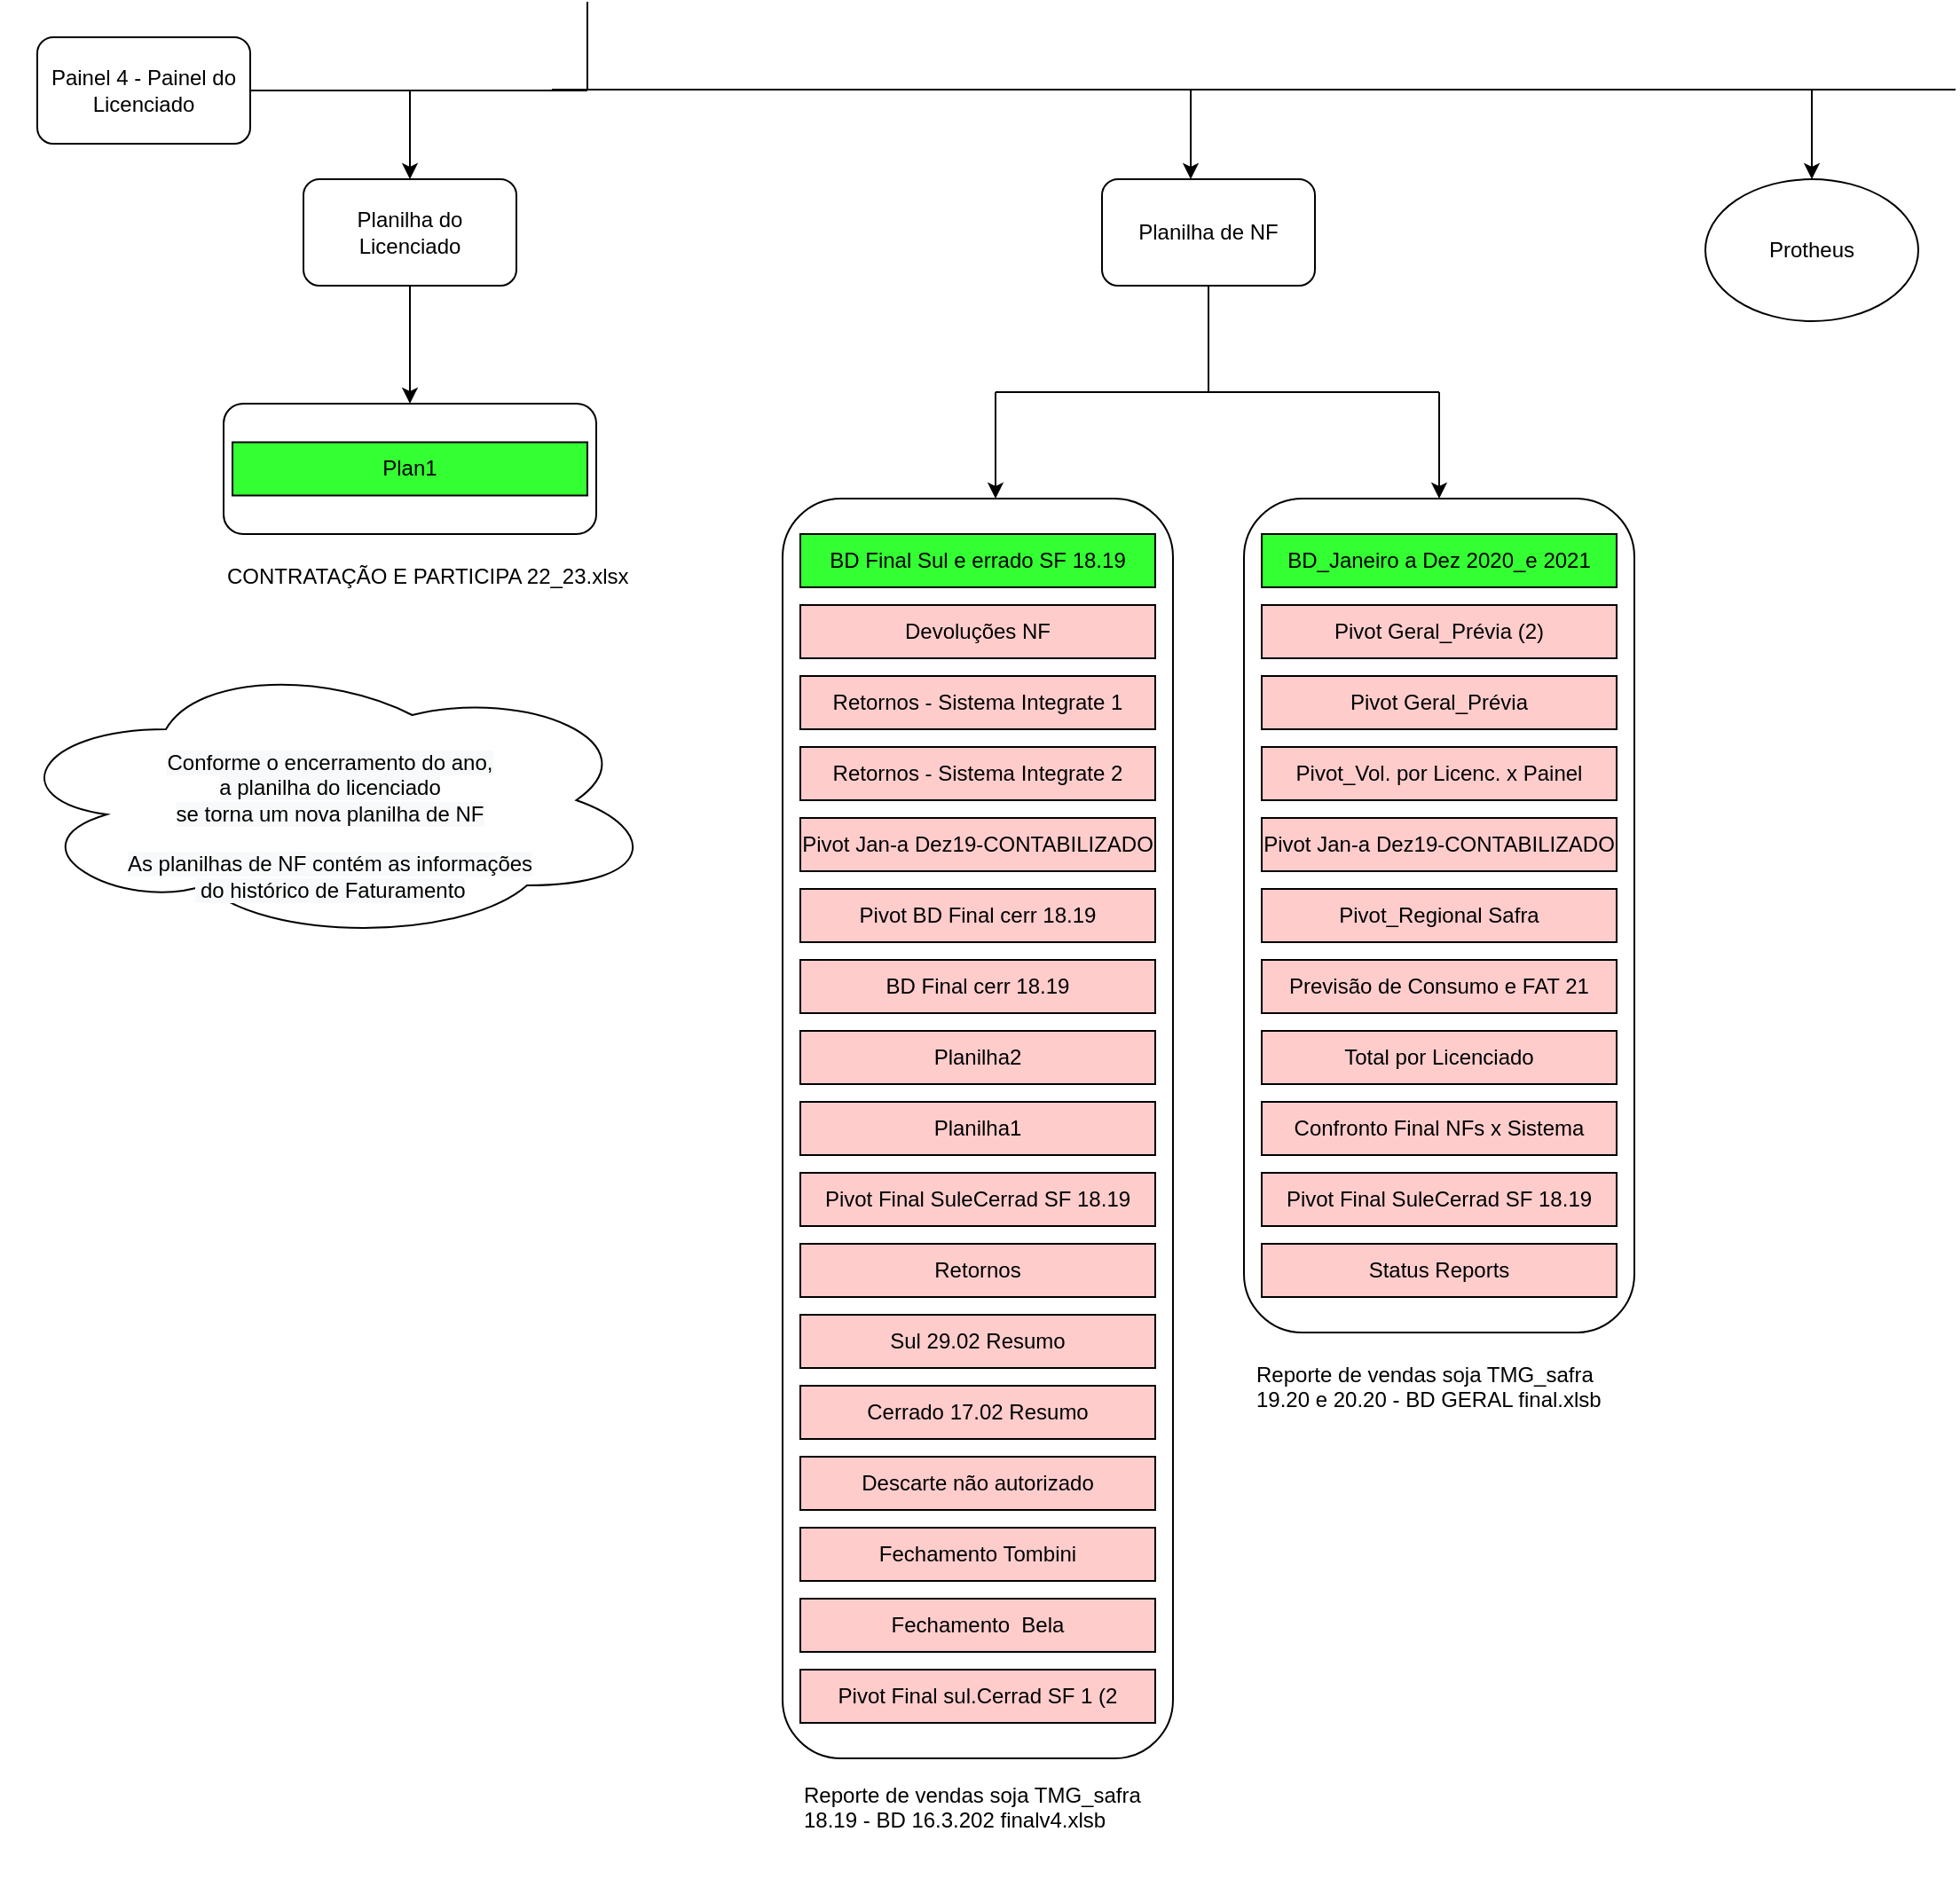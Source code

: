 <mxfile version="16.0.2" type="device"><diagram id="5aHJPvnvZ1uUNfHxcTXz" name="Página-1"><mxGraphModel dx="1108" dy="553" grid="1" gridSize="10" guides="1" tooltips="1" connect="1" arrows="1" fold="1" page="1" pageScale="1" pageWidth="1169" pageHeight="827" math="0" shadow="0"><root><mxCell id="0"/><mxCell id="1" parent="0"/><mxCell id="HKkvZw55DIy3Q7x_slKw-1" value="" style="rounded=1;whiteSpace=wrap;html=1;" parent="1" vertex="1"><mxGeometry x="450" y="290" width="220" height="710" as="geometry"/></mxCell><mxCell id="HKkvZw55DIy3Q7x_slKw-2" value="Reporte de vendas soja TMG_safra 18.19 - BD 16.3.202 finalv4.xlsb" style="text;whiteSpace=wrap;html=1;" parent="1" vertex="1"><mxGeometry x="460" y="1007" width="220" height="60" as="geometry"/></mxCell><mxCell id="HKkvZw55DIy3Q7x_slKw-3" value="BD Final Sul e errado SF 18.19" style="rounded=0;whiteSpace=wrap;html=1;fillColor=#33FF33;" parent="1" vertex="1"><mxGeometry x="460" y="310" width="200" height="30" as="geometry"/></mxCell><mxCell id="HKkvZw55DIy3Q7x_slKw-6" value="Devoluções NF" style="rounded=0;whiteSpace=wrap;html=1;fillColor=#FFCCCC;" parent="1" vertex="1"><mxGeometry x="460" y="350" width="200" height="30" as="geometry"/></mxCell><mxCell id="HKkvZw55DIy3Q7x_slKw-7" value="Pivot Jan-a Dez19-CONTABILIZADO" style="rounded=0;whiteSpace=wrap;html=1;fillColor=#FFCCCC;" parent="1" vertex="1"><mxGeometry x="460" y="470" width="200" height="30" as="geometry"/></mxCell><mxCell id="HKkvZw55DIy3Q7x_slKw-8" value="Pivot BD Final cerr 18.19" style="rounded=0;whiteSpace=wrap;html=1;fillColor=#FFCCCC;" parent="1" vertex="1"><mxGeometry x="460" y="510" width="200" height="30" as="geometry"/></mxCell><mxCell id="HKkvZw55DIy3Q7x_slKw-9" value="Retornos - Sistema Integrate 1" style="rounded=0;whiteSpace=wrap;html=1;fillColor=#FFCCCC;" parent="1" vertex="1"><mxGeometry x="460" y="390" width="200" height="30" as="geometry"/></mxCell><mxCell id="HKkvZw55DIy3Q7x_slKw-10" value="Retornos - Sistema Integrate 2" style="rounded=0;whiteSpace=wrap;html=1;fillColor=#FFCCCC;" parent="1" vertex="1"><mxGeometry x="460" y="430" width="200" height="30" as="geometry"/></mxCell><mxCell id="HKkvZw55DIy3Q7x_slKw-11" value="Planilha2" style="rounded=0;whiteSpace=wrap;html=1;fillColor=#FFCCCC;" parent="1" vertex="1"><mxGeometry x="460" y="590" width="200" height="30" as="geometry"/></mxCell><mxCell id="HKkvZw55DIy3Q7x_slKw-12" value="BD Final cerr 18.19" style="rounded=0;whiteSpace=wrap;html=1;fillColor=#FFCCCC;" parent="1" vertex="1"><mxGeometry x="460" y="550" width="200" height="30" as="geometry"/></mxCell><mxCell id="HKkvZw55DIy3Q7x_slKw-13" value="Planilha1" style="rounded=0;whiteSpace=wrap;html=1;fillColor=#FFCCCC;" parent="1" vertex="1"><mxGeometry x="460" y="630" width="200" height="30" as="geometry"/></mxCell><mxCell id="HKkvZw55DIy3Q7x_slKw-14" value="Pivot Final SuleCerrad SF 18.19" style="rounded=0;whiteSpace=wrap;html=1;fillColor=#FFCCCC;" parent="1" vertex="1"><mxGeometry x="460" y="670" width="200" height="30" as="geometry"/></mxCell><mxCell id="HKkvZw55DIy3Q7x_slKw-15" value="Retornos" style="rounded=0;whiteSpace=wrap;html=1;fillColor=#FFCCCC;" parent="1" vertex="1"><mxGeometry x="460" y="710" width="200" height="30" as="geometry"/></mxCell><mxCell id="HKkvZw55DIy3Q7x_slKw-16" value="Sul 29.02 Resumo" style="rounded=0;whiteSpace=wrap;html=1;fillColor=#FFCCCC;" parent="1" vertex="1"><mxGeometry x="460" y="750" width="200" height="30" as="geometry"/></mxCell><mxCell id="HKkvZw55DIy3Q7x_slKw-19" value="Pivot Final sul.Cerrad SF 1 (2" style="rounded=0;whiteSpace=wrap;html=1;fillColor=#FFCCCC;" parent="1" vertex="1"><mxGeometry x="460" y="950" width="200" height="30" as="geometry"/></mxCell><mxCell id="HKkvZw55DIy3Q7x_slKw-20" value="Fechamento Tombini" style="rounded=0;whiteSpace=wrap;html=1;fillColor=#FFCCCC;" parent="1" vertex="1"><mxGeometry x="460" y="870" width="200" height="30" as="geometry"/></mxCell><mxCell id="HKkvZw55DIy3Q7x_slKw-21" value="Descarte não autorizado" style="rounded=0;whiteSpace=wrap;html=1;fillColor=#FFCCCC;" parent="1" vertex="1"><mxGeometry x="460" y="830" width="200" height="30" as="geometry"/></mxCell><mxCell id="HKkvZw55DIy3Q7x_slKw-22" value="Cerrado 17.02 Resumo" style="rounded=0;whiteSpace=wrap;html=1;fillColor=#FFCCCC;" parent="1" vertex="1"><mxGeometry x="460" y="790" width="200" height="30" as="geometry"/></mxCell><mxCell id="HKkvZw55DIy3Q7x_slKw-23" value="Fechamento&amp;nbsp; Bela" style="rounded=0;whiteSpace=wrap;html=1;fillColor=#FFCCCC;" parent="1" vertex="1"><mxGeometry x="460" y="910" width="200" height="30" as="geometry"/></mxCell><mxCell id="HKkvZw55DIy3Q7x_slKw-24" value="" style="rounded=1;whiteSpace=wrap;html=1;" parent="1" vertex="1"><mxGeometry x="710" y="290" width="220" height="470" as="geometry"/></mxCell><mxCell id="HKkvZw55DIy3Q7x_slKw-25" value="BD_Janeiro a Dez 2020_e 2021" style="rounded=0;whiteSpace=wrap;html=1;fillColor=#33FF33;" parent="1" vertex="1"><mxGeometry x="720" y="310" width="200" height="30" as="geometry"/></mxCell><mxCell id="HKkvZw55DIy3Q7x_slKw-26" value="Pivot Geral_Prévia (2)" style="rounded=0;whiteSpace=wrap;html=1;fillColor=#FFCCCC;" parent="1" vertex="1"><mxGeometry x="720" y="350" width="200" height="30" as="geometry"/></mxCell><mxCell id="HKkvZw55DIy3Q7x_slKw-27" value="Pivot Jan-a Dez19-CONTABILIZADO" style="rounded=0;whiteSpace=wrap;html=1;fillColor=#FFCCCC;" parent="1" vertex="1"><mxGeometry x="720" y="470" width="200" height="30" as="geometry"/></mxCell><mxCell id="HKkvZw55DIy3Q7x_slKw-28" value="Pivot_Regional Safra" style="rounded=0;whiteSpace=wrap;html=1;fillColor=#FFCCCC;" parent="1" vertex="1"><mxGeometry x="720" y="510" width="200" height="30" as="geometry"/></mxCell><mxCell id="HKkvZw55DIy3Q7x_slKw-29" value="Pivot Geral_Prévia" style="rounded=0;whiteSpace=wrap;html=1;fillColor=#FFCCCC;" parent="1" vertex="1"><mxGeometry x="720" y="390" width="200" height="30" as="geometry"/></mxCell><mxCell id="HKkvZw55DIy3Q7x_slKw-30" value="Pivot_Vol. por Licenc. x Painel" style="rounded=0;whiteSpace=wrap;html=1;fillColor=#FFCCCC;" parent="1" vertex="1"><mxGeometry x="720" y="430" width="200" height="30" as="geometry"/></mxCell><mxCell id="HKkvZw55DIy3Q7x_slKw-31" value="Total por Licenciado" style="rounded=0;whiteSpace=wrap;html=1;fillColor=#FFCCCC;" parent="1" vertex="1"><mxGeometry x="720" y="590" width="200" height="30" as="geometry"/></mxCell><mxCell id="HKkvZw55DIy3Q7x_slKw-32" value="Previsão de Consumo e FAT 21" style="rounded=0;whiteSpace=wrap;html=1;fillColor=#FFCCCC;" parent="1" vertex="1"><mxGeometry x="720" y="550" width="200" height="30" as="geometry"/></mxCell><mxCell id="HKkvZw55DIy3Q7x_slKw-33" value="Confronto Final NFs x Sistema" style="rounded=0;whiteSpace=wrap;html=1;fillColor=#FFCCCC;" parent="1" vertex="1"><mxGeometry x="720" y="630" width="200" height="30" as="geometry"/></mxCell><mxCell id="HKkvZw55DIy3Q7x_slKw-34" value="Pivot Final SuleCerrad SF 18.19" style="rounded=0;whiteSpace=wrap;html=1;fillColor=#FFCCCC;" parent="1" vertex="1"><mxGeometry x="720" y="670" width="200" height="30" as="geometry"/></mxCell><mxCell id="HKkvZw55DIy3Q7x_slKw-35" value="Status Reports" style="rounded=0;whiteSpace=wrap;html=1;fillColor=#FFCCCC;" parent="1" vertex="1"><mxGeometry x="720" y="710" width="200" height="30" as="geometry"/></mxCell><mxCell id="HKkvZw55DIy3Q7x_slKw-42" value="Reporte de vendas soja TMG_safra 19.20 e 20.20 - BD GERAL final.xlsb" style="text;whiteSpace=wrap;html=1;" parent="1" vertex="1"><mxGeometry x="715" y="770" width="220" height="60" as="geometry"/></mxCell><mxCell id="HKkvZw55DIy3Q7x_slKw-47" value="" style="endArrow=classic;html=1;rounded=0;" parent="1" edge="1"><mxGeometry width="50" height="50" relative="1" as="geometry"><mxPoint x="570" y="230" as="sourcePoint"/><mxPoint x="570" y="290" as="targetPoint"/><Array as="points"><mxPoint x="570" y="230"/></Array></mxGeometry></mxCell><mxCell id="HKkvZw55DIy3Q7x_slKw-48" value="" style="endArrow=classic;html=1;rounded=0;" parent="1" edge="1"><mxGeometry width="50" height="50" relative="1" as="geometry"><mxPoint x="820" y="230" as="sourcePoint"/><mxPoint x="820" y="290" as="targetPoint"/></mxGeometry></mxCell><mxCell id="HKkvZw55DIy3Q7x_slKw-49" value="" style="endArrow=none;html=1;rounded=0;" parent="1" edge="1"><mxGeometry width="50" height="50" relative="1" as="geometry"><mxPoint x="570" y="230" as="sourcePoint"/><mxPoint x="820" y="230" as="targetPoint"/></mxGeometry></mxCell><mxCell id="HKkvZw55DIy3Q7x_slKw-50" value="" style="endArrow=none;html=1;rounded=0;" parent="1" edge="1"><mxGeometry width="50" height="50" relative="1" as="geometry"><mxPoint x="690" y="230" as="sourcePoint"/><mxPoint x="690" y="170" as="targetPoint"/><Array as="points"><mxPoint x="690" y="230"/></Array></mxGeometry></mxCell><mxCell id="HKkvZw55DIy3Q7x_slKw-51" value="Planilha de NF" style="rounded=1;whiteSpace=wrap;html=1;fillColor=#FFFFFF;" parent="1" vertex="1"><mxGeometry x="630" y="110" width="120" height="60" as="geometry"/></mxCell><mxCell id="HKkvZw55DIy3Q7x_slKw-52" value="Painel 4 - Painel do Licenciado" style="rounded=1;whiteSpace=wrap;html=1;fillColor=#FFFFFF;" parent="1" vertex="1"><mxGeometry x="30" y="30" width="120" height="60" as="geometry"/></mxCell><mxCell id="HKkvZw55DIy3Q7x_slKw-53" value="" style="endArrow=none;html=1;rounded=0;exitX=1;exitY=0.5;exitDx=0;exitDy=0;" parent="1" source="HKkvZw55DIy3Q7x_slKw-52" edge="1"><mxGeometry width="50" height="50" relative="1" as="geometry"><mxPoint x="610" y="140" as="sourcePoint"/><mxPoint x="340" y="60" as="targetPoint"/><Array as="points"><mxPoint x="240" y="60"/></Array></mxGeometry></mxCell><mxCell id="HKkvZw55DIy3Q7x_slKw-54" value="" style="endArrow=classic;html=1;rounded=0;" parent="1" edge="1"><mxGeometry width="50" height="50" relative="1" as="geometry"><mxPoint x="240" y="60" as="sourcePoint"/><mxPoint x="240" y="110" as="targetPoint"/></mxGeometry></mxCell><mxCell id="HKkvZw55DIy3Q7x_slKw-55" value="" style="endArrow=none;html=1;rounded=0;" parent="1" edge="1"><mxGeometry width="50" height="50" relative="1" as="geometry"><mxPoint x="340" y="60" as="sourcePoint"/><mxPoint x="340" y="10" as="targetPoint"/><Array as="points"><mxPoint x="340" y="60"/></Array></mxGeometry></mxCell><mxCell id="HKkvZw55DIy3Q7x_slKw-56" value="" style="endArrow=none;html=1;rounded=0;" parent="1" edge="1"><mxGeometry width="50" height="50" relative="1" as="geometry"><mxPoint x="320" y="59.5" as="sourcePoint"/><mxPoint x="1111" y="59.5" as="targetPoint"/></mxGeometry></mxCell><mxCell id="HKkvZw55DIy3Q7x_slKw-57" value="" style="endArrow=classic;html=1;rounded=0;" parent="1" edge="1"><mxGeometry width="50" height="50" relative="1" as="geometry"><mxPoint x="680" y="60" as="sourcePoint"/><mxPoint x="680" y="110" as="targetPoint"/><Array as="points"><mxPoint x="680" y="60"/></Array></mxGeometry></mxCell><mxCell id="HKkvZw55DIy3Q7x_slKw-58" value="Planilha do Licenciado" style="rounded=1;whiteSpace=wrap;html=1;fillColor=#FFFFFF;" parent="1" vertex="1"><mxGeometry x="180" y="110" width="120" height="60" as="geometry"/></mxCell><mxCell id="HKkvZw55DIy3Q7x_slKw-60" value="" style="rounded=1;whiteSpace=wrap;html=1;" parent="1" vertex="1"><mxGeometry x="135" y="236.5" width="210" height="73.5" as="geometry"/></mxCell><mxCell id="HKkvZw55DIy3Q7x_slKw-61" value="CONTRATAÇÃO E PARTICIPA 22_23.xlsx" style="text;whiteSpace=wrap;html=1;" parent="1" vertex="1"><mxGeometry x="135" y="320" width="235" height="30" as="geometry"/></mxCell><mxCell id="HKkvZw55DIy3Q7x_slKw-62" value="Plan1" style="rounded=0;whiteSpace=wrap;html=1;fillColor=#33FF33;" parent="1" vertex="1"><mxGeometry x="140" y="258.25" width="200" height="30" as="geometry"/></mxCell><mxCell id="HKkvZw55DIy3Q7x_slKw-79" value="" style="endArrow=classic;html=1;rounded=0;exitX=0.5;exitY=1;exitDx=0;exitDy=0;" parent="1" source="HKkvZw55DIy3Q7x_slKw-58" target="HKkvZw55DIy3Q7x_slKw-60" edge="1"><mxGeometry width="50" height="50" relative="1" as="geometry"><mxPoint x="480" y="390" as="sourcePoint"/><mxPoint x="530" y="340" as="targetPoint"/></mxGeometry></mxCell><mxCell id="plf1cWUBLHdlVuvSp8_9-2" value="&lt;br&gt;&lt;br&gt;&lt;span style=&quot;color: rgb(0 , 0 , 0) ; font-family: &amp;#34;helvetica&amp;#34; ; font-size: 12px ; font-style: normal ; font-weight: 400 ; letter-spacing: normal ; text-align: center ; text-indent: 0px ; text-transform: none ; word-spacing: 0px ; background-color: rgb(248 , 249 , 250) ; display: inline ; float: none&quot;&gt;Conforme o encerramento do ano, &lt;br&gt;a planilha do licenciado &lt;br&gt;se torna um nova planilha de NF&lt;/span&gt;&lt;br style=&quot;color: rgb(0 , 0 , 0) ; font-family: &amp;#34;helvetica&amp;#34; ; font-size: 12px ; font-style: normal ; font-weight: 400 ; letter-spacing: normal ; text-align: center ; text-indent: 0px ; text-transform: none ; word-spacing: 0px ; background-color: rgb(248 , 249 , 250)&quot;&gt;&lt;br style=&quot;color: rgb(0 , 0 , 0) ; font-family: &amp;#34;helvetica&amp;#34; ; font-size: 12px ; font-style: normal ; font-weight: 400 ; letter-spacing: normal ; text-align: center ; text-indent: 0px ; text-transform: none ; word-spacing: 0px ; background-color: rgb(248 , 249 , 250)&quot;&gt;&lt;span style=&quot;color: rgb(0 , 0 , 0) ; font-family: &amp;#34;helvetica&amp;#34; ; font-size: 12px ; font-style: normal ; font-weight: 400 ; letter-spacing: normal ; text-align: center ; text-indent: 0px ; text-transform: none ; word-spacing: 0px ; background-color: rgb(248 , 249 , 250) ; display: inline ; float: none&quot;&gt;As planilhas de NF contém as informações&lt;br&gt;&amp;nbsp;do histórico de Faturamento&lt;/span&gt;&lt;br&gt;" style="ellipse;shape=cloud;whiteSpace=wrap;html=1;" parent="1" vertex="1"><mxGeometry x="10" y="380" width="370" height="160" as="geometry"/></mxCell><mxCell id="rVD4WIE05ALVXPoYdJw9-1" value="" style="endArrow=classic;html=1;rounded=0;" edge="1" parent="1"><mxGeometry width="50" height="50" relative="1" as="geometry"><mxPoint x="1030" y="60" as="sourcePoint"/><mxPoint x="1030" y="110" as="targetPoint"/><Array as="points"><mxPoint x="1030" y="90"/></Array></mxGeometry></mxCell><mxCell id="rVD4WIE05ALVXPoYdJw9-2" value="Protheus" style="ellipse;whiteSpace=wrap;html=1;" vertex="1" parent="1"><mxGeometry x="970" y="110" width="120" height="80" as="geometry"/></mxCell></root></mxGraphModel></diagram></mxfile>